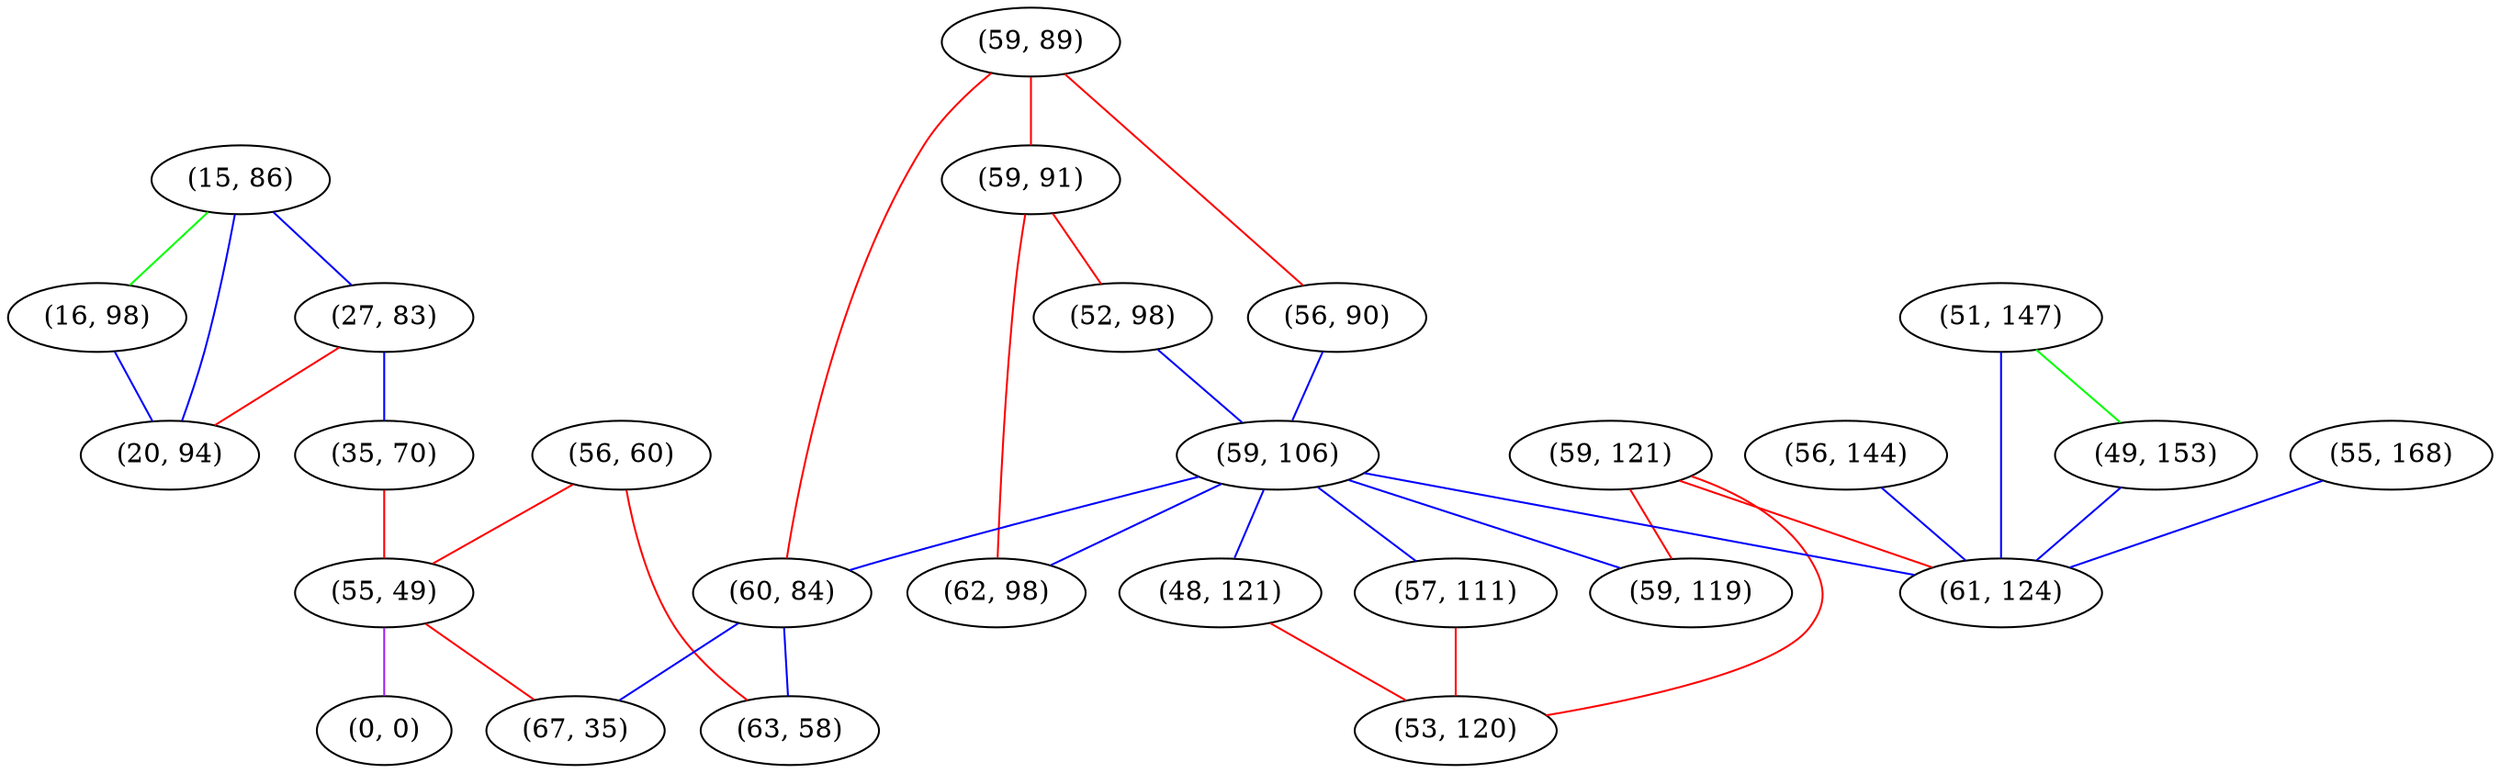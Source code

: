 graph "" {
"(15, 86)";
"(56, 60)";
"(59, 89)";
"(55, 168)";
"(27, 83)";
"(56, 90)";
"(56, 144)";
"(35, 70)";
"(59, 91)";
"(51, 147)";
"(55, 49)";
"(52, 98)";
"(59, 121)";
"(16, 98)";
"(59, 106)";
"(60, 84)";
"(49, 153)";
"(57, 111)";
"(48, 121)";
"(53, 120)";
"(59, 119)";
"(0, 0)";
"(67, 35)";
"(63, 58)";
"(62, 98)";
"(20, 94)";
"(61, 124)";
"(15, 86)" -- "(27, 83)"  [color=blue, key=0, weight=3];
"(15, 86)" -- "(16, 98)"  [color=green, key=0, weight=2];
"(15, 86)" -- "(20, 94)"  [color=blue, key=0, weight=3];
"(56, 60)" -- "(63, 58)"  [color=red, key=0, weight=1];
"(56, 60)" -- "(55, 49)"  [color=red, key=0, weight=1];
"(59, 89)" -- "(60, 84)"  [color=red, key=0, weight=1];
"(59, 89)" -- "(59, 91)"  [color=red, key=0, weight=1];
"(59, 89)" -- "(56, 90)"  [color=red, key=0, weight=1];
"(55, 168)" -- "(61, 124)"  [color=blue, key=0, weight=3];
"(27, 83)" -- "(20, 94)"  [color=red, key=0, weight=1];
"(27, 83)" -- "(35, 70)"  [color=blue, key=0, weight=3];
"(56, 90)" -- "(59, 106)"  [color=blue, key=0, weight=3];
"(56, 144)" -- "(61, 124)"  [color=blue, key=0, weight=3];
"(35, 70)" -- "(55, 49)"  [color=red, key=0, weight=1];
"(59, 91)" -- "(52, 98)"  [color=red, key=0, weight=1];
"(59, 91)" -- "(62, 98)"  [color=red, key=0, weight=1];
"(51, 147)" -- "(61, 124)"  [color=blue, key=0, weight=3];
"(51, 147)" -- "(49, 153)"  [color=green, key=0, weight=2];
"(55, 49)" -- "(0, 0)"  [color=purple, key=0, weight=4];
"(55, 49)" -- "(67, 35)"  [color=red, key=0, weight=1];
"(52, 98)" -- "(59, 106)"  [color=blue, key=0, weight=3];
"(59, 121)" -- "(59, 119)"  [color=red, key=0, weight=1];
"(59, 121)" -- "(61, 124)"  [color=red, key=0, weight=1];
"(59, 121)" -- "(53, 120)"  [color=red, key=0, weight=1];
"(16, 98)" -- "(20, 94)"  [color=blue, key=0, weight=3];
"(59, 106)" -- "(59, 119)"  [color=blue, key=0, weight=3];
"(59, 106)" -- "(61, 124)"  [color=blue, key=0, weight=3];
"(59, 106)" -- "(62, 98)"  [color=blue, key=0, weight=3];
"(59, 106)" -- "(60, 84)"  [color=blue, key=0, weight=3];
"(59, 106)" -- "(57, 111)"  [color=blue, key=0, weight=3];
"(59, 106)" -- "(48, 121)"  [color=blue, key=0, weight=3];
"(60, 84)" -- "(67, 35)"  [color=blue, key=0, weight=3];
"(60, 84)" -- "(63, 58)"  [color=blue, key=0, weight=3];
"(49, 153)" -- "(61, 124)"  [color=blue, key=0, weight=3];
"(57, 111)" -- "(53, 120)"  [color=red, key=0, weight=1];
"(48, 121)" -- "(53, 120)"  [color=red, key=0, weight=1];
}

